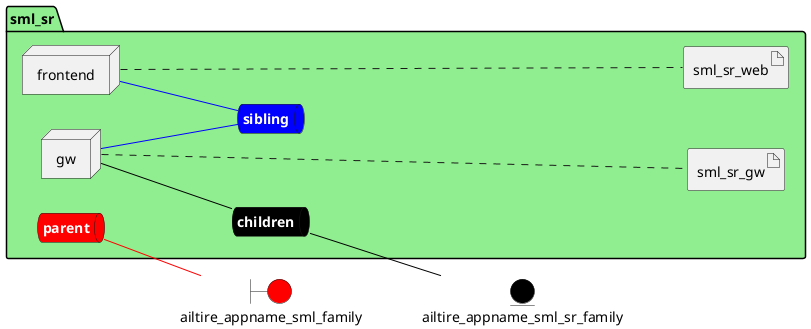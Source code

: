 @startuml

left to right direction


boundary ailtire_appname_sml_family #red


entity ailtire_appname_sml_sr_family #black




package "sml_sr" #lightgreen {
    queue childrennet #black [
            <b><color:white>children</color></b>
    ]
    
    childrennet -[#black]- ailtire_appname_sml_sr_family
    
    queue siblingnet #blue [
            <b><color:white>sibling</color></b>
    ]
    
    queue parentnet #red [
            <b><color:white>parent</color></b>
    ]
    
    parentnet -[#red]- ailtire_appname_sml_family
    

node "frontend" as frontendService
node "gw" as gwService


        artifact "sml_sr_web" as sml_sr_webimage
    
        artifact "sml_sr_gw" as sml_sr_gwimage
    
}

frontendService -[#blue]- siblingnet

gwService -[#black]- childrennet

gwService -[#blue]- siblingnet
frontendService .... sml_sr_webimage
gwService .... sml_sr_gwimage


@enduml
